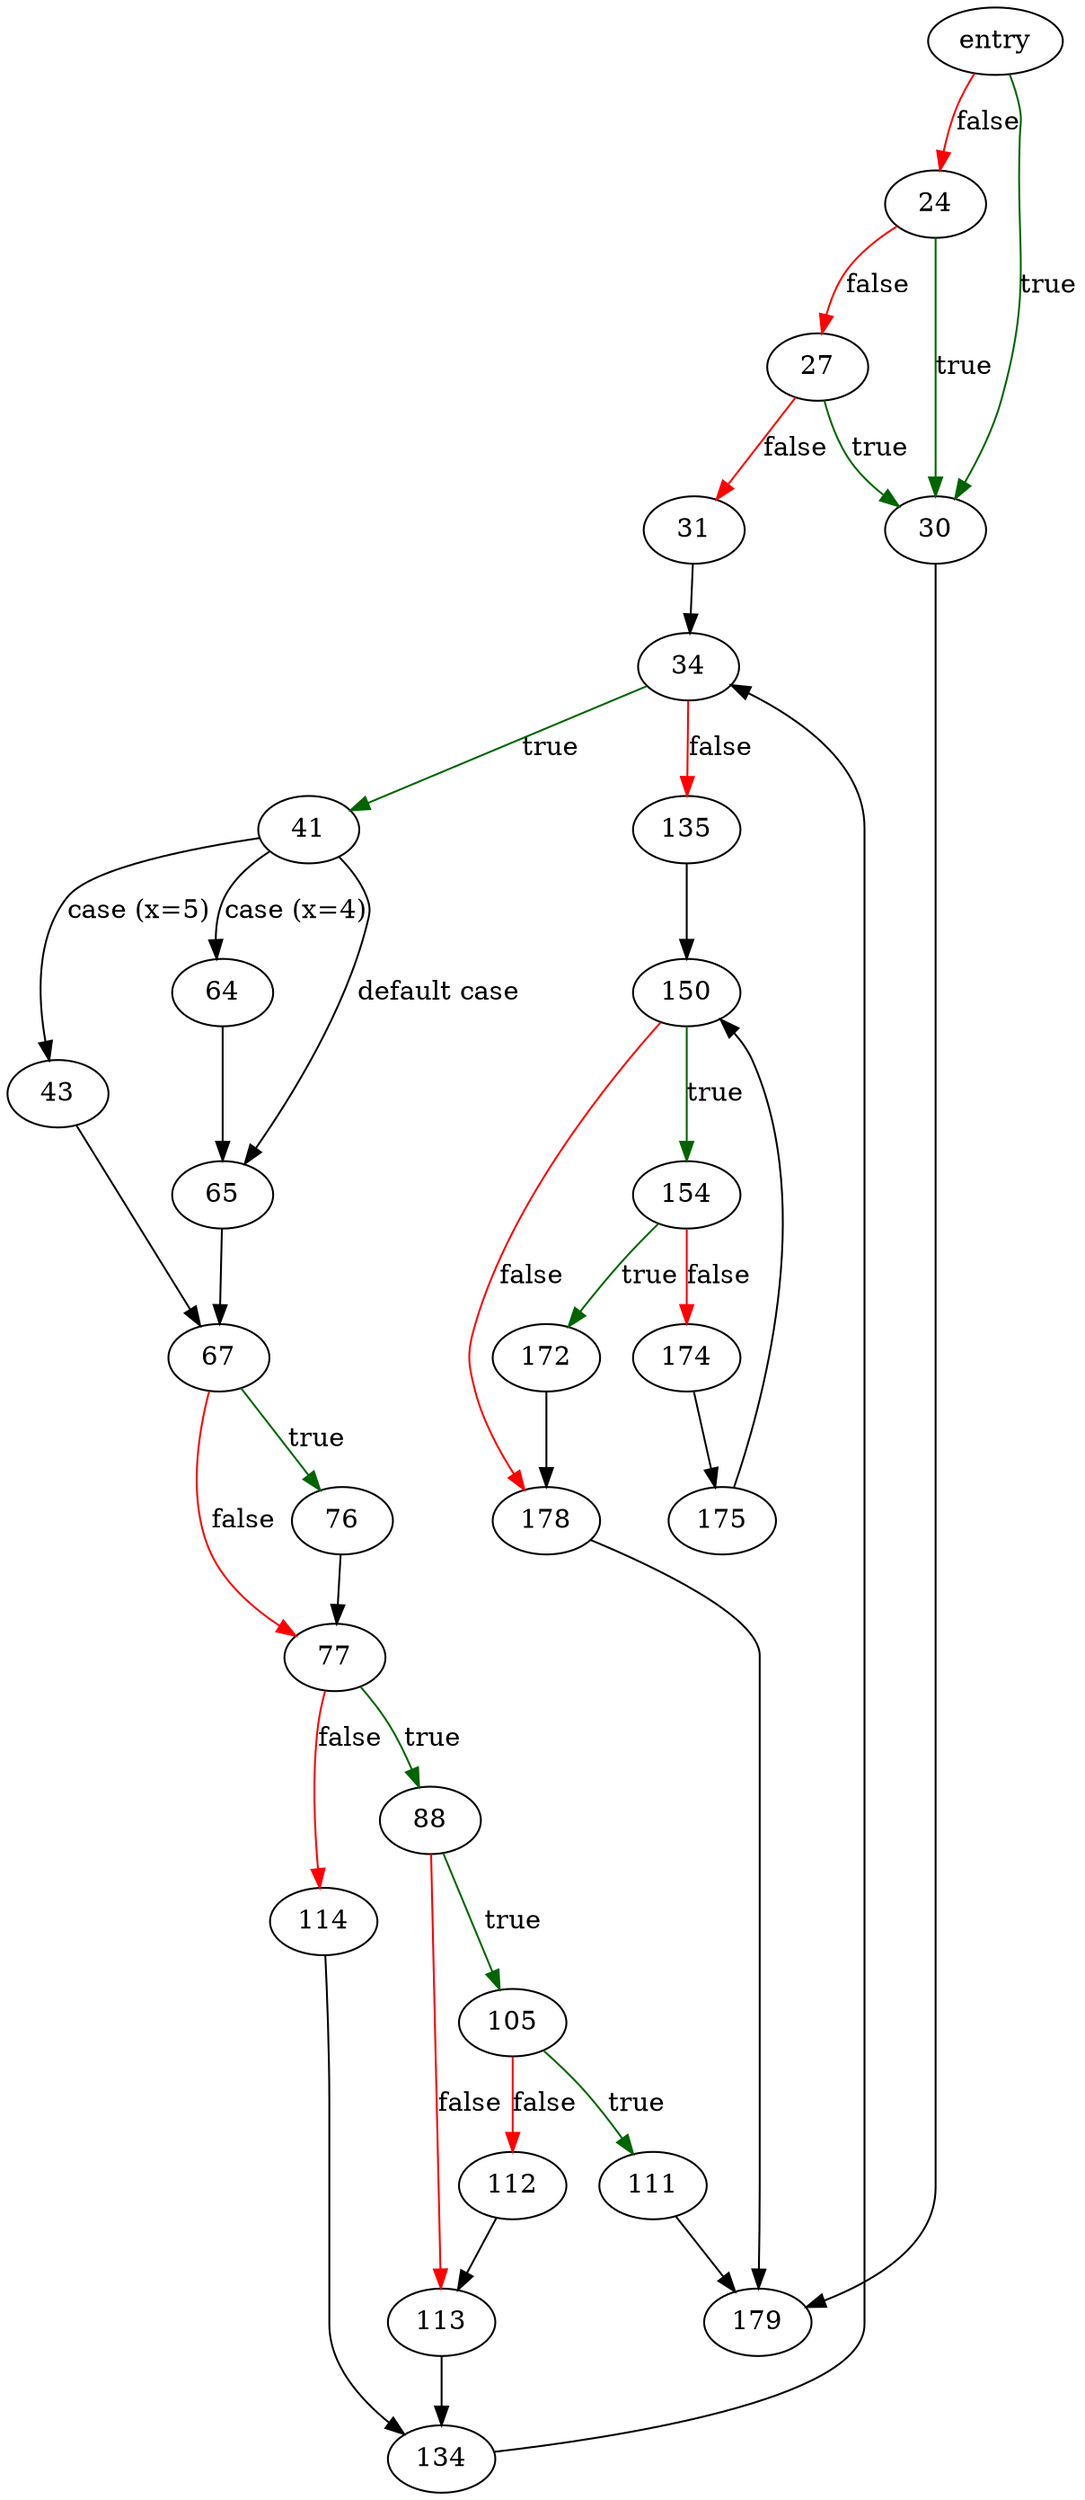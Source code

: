 digraph "sqlite3BitvecBuiltinTest" {
	// Node definitions.
	2 [label=entry];
	24;
	27;
	30;
	31;
	34;
	41;
	43;
	64;
	65;
	67;
	76;
	77;
	88;
	105;
	111;
	112;
	113;
	114;
	134;
	135;
	150;
	154;
	172;
	174;
	175;
	178;
	179;

	// Edge definitions.
	2 -> 24 [
		color=red
		label=false
	];
	2 -> 30 [
		color=darkgreen
		label=true
	];
	24 -> 27 [
		color=red
		label=false
	];
	24 -> 30 [
		color=darkgreen
		label=true
	];
	27 -> 30 [
		color=darkgreen
		label=true
	];
	27 -> 31 [
		color=red
		label=false
	];
	30 -> 179;
	31 -> 34;
	34 -> 41 [
		color=darkgreen
		label=true
	];
	34 -> 135 [
		color=red
		label=false
	];
	41 -> 43 [label="case (x=5)"];
	41 -> 64 [label="case (x=4)"];
	41 -> 65 [label="default case"];
	43 -> 67;
	64 -> 65;
	65 -> 67;
	67 -> 76 [
		color=darkgreen
		label=true
	];
	67 -> 77 [
		color=red
		label=false
	];
	76 -> 77;
	77 -> 88 [
		color=darkgreen
		label=true
	];
	77 -> 114 [
		color=red
		label=false
	];
	88 -> 105 [
		color=darkgreen
		label=true
	];
	88 -> 113 [
		color=red
		label=false
	];
	105 -> 111 [
		color=darkgreen
		label=true
	];
	105 -> 112 [
		color=red
		label=false
	];
	111 -> 179;
	112 -> 113;
	113 -> 134;
	114 -> 134;
	134 -> 34;
	135 -> 150;
	150 -> 154 [
		color=darkgreen
		label=true
	];
	150 -> 178 [
		color=red
		label=false
	];
	154 -> 172 [
		color=darkgreen
		label=true
	];
	154 -> 174 [
		color=red
		label=false
	];
	172 -> 178;
	174 -> 175;
	175 -> 150;
	178 -> 179;
}